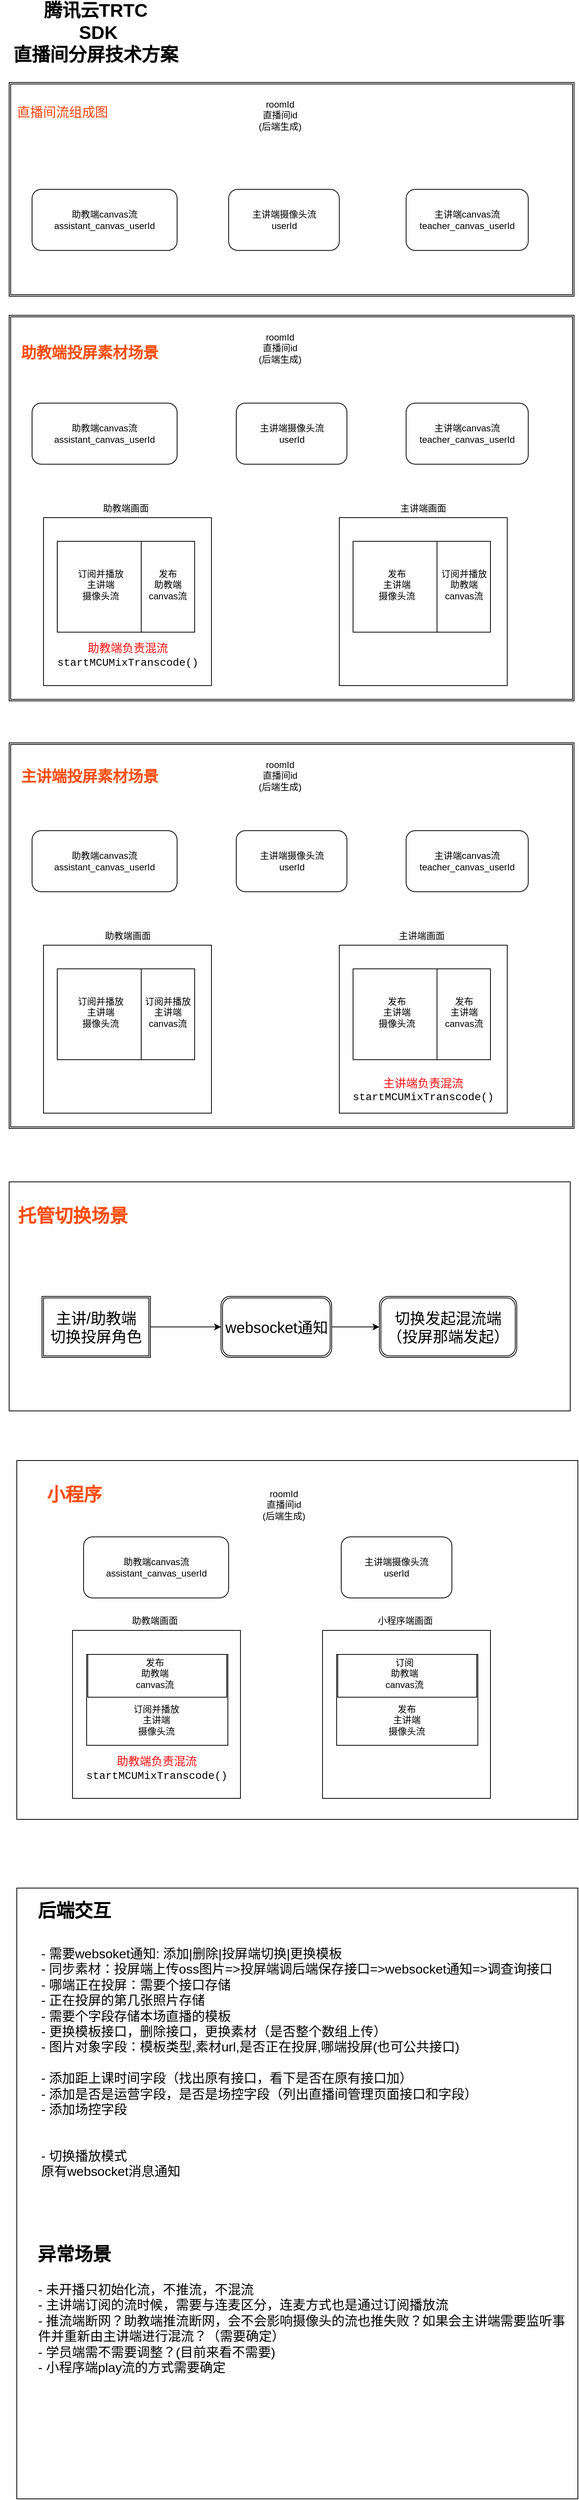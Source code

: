 <mxfile version="12.2.4" pages="1"><diagram id="udo6XF6BK5EzqH_dn90K" name="Page-1"><mxGraphModel dx="1107" dy="711" grid="1" gridSize="10" guides="1" tooltips="1" connect="1" arrows="1" fold="1" page="1" pageScale="1" pageWidth="850" pageHeight="1100" math="0" shadow="0"><root><mxCell id="0"/><mxCell id="1" parent="0"/><mxCell id="5" value="" style="shape=ext;double=1;rounded=0;whiteSpace=wrap;html=1;" parent="1" vertex="1"><mxGeometry x="20" y="115" width="740" height="280" as="geometry"/></mxCell><mxCell id="6" value="roomId&lt;br&gt;直播间id&lt;br&gt;(后端生成)" style="text;html=1;strokeColor=none;fillColor=none;align=center;verticalAlign=middle;whiteSpace=wrap;rounded=0;" parent="1" vertex="1"><mxGeometry x="270" y="110" width="210" height="95" as="geometry"/></mxCell><mxCell id="8" value="&lt;span&gt;助教端canvas流&lt;br&gt;assistant_canvas_userId&lt;/span&gt;" style="rounded=1;whiteSpace=wrap;html=1;" parent="1" vertex="1"><mxGeometry x="50" y="255" width="190" height="80" as="geometry"/></mxCell><mxCell id="9" value="主讲端摄像头流&lt;br&gt;userId" style="rounded=1;whiteSpace=wrap;html=1;" parent="1" vertex="1"><mxGeometry x="307.5" y="255" width="145" height="80" as="geometry"/></mxCell><mxCell id="10" value="主讲端canvas流&lt;br&gt;teacher_canvas_userId" style="rounded=1;whiteSpace=wrap;html=1;" parent="1" vertex="1"><mxGeometry x="540" y="255" width="160" height="80" as="geometry"/></mxCell><mxCell id="14" value="&lt;font color=&quot;#ff430a&quot; style=&quot;font-size: 17px&quot;&gt;直播间流组成图&lt;/font&gt;" style="text;html=1;strokeColor=none;fillColor=none;align=center;verticalAlign=middle;whiteSpace=wrap;rounded=0;" parent="1" vertex="1"><mxGeometry x="20" y="115" width="140" height="80" as="geometry"/></mxCell><mxCell id="18" value="" style="shape=ext;double=1;rounded=0;whiteSpace=wrap;html=1;" parent="1" vertex="1"><mxGeometry x="20" y="420" width="740" height="505" as="geometry"/></mxCell><mxCell id="19" value="roomId&lt;br&gt;直播间id&lt;br&gt;(后端生成)" style="text;html=1;strokeColor=none;fillColor=none;align=center;verticalAlign=middle;whiteSpace=wrap;rounded=0;" parent="1" vertex="1"><mxGeometry x="270" y="415" width="210" height="95" as="geometry"/></mxCell><mxCell id="20" value="&lt;span&gt;助教端canvas流&lt;br&gt;assistant_canvas_userId&lt;/span&gt;" style="rounded=1;whiteSpace=wrap;html=1;" parent="1" vertex="1"><mxGeometry x="50" y="535" width="190" height="80" as="geometry"/></mxCell><mxCell id="21" value="主讲端摄像头流&lt;br&gt;userId" style="rounded=1;whiteSpace=wrap;html=1;" parent="1" vertex="1"><mxGeometry x="317.5" y="535" width="145" height="80" as="geometry"/></mxCell><mxCell id="22" value="主讲端canvas流&lt;br&gt;teacher_canvas_userId" style="rounded=1;whiteSpace=wrap;html=1;" parent="1" vertex="1"><mxGeometry x="540" y="535" width="160" height="80" as="geometry"/></mxCell><mxCell id="25" value="助教端画面" style="text;html=1;strokeColor=none;fillColor=none;align=center;verticalAlign=middle;whiteSpace=wrap;rounded=0;" parent="1" vertex="1"><mxGeometry x="133" y="662.5" width="80" height="20" as="geometry"/></mxCell><mxCell id="24" value="" style="whiteSpace=wrap;html=1;aspect=fixed;direction=south;" parent="1" vertex="1"><mxGeometry x="65" y="685" width="220" height="220" as="geometry"/></mxCell><mxCell id="34" value="" style="rounded=0;whiteSpace=wrap;html=1;shadow=0;spacing=2;textOpacity=0;gradientColor=none;" parent="1" vertex="1"><mxGeometry x="83" y="716" width="180" height="119" as="geometry"/></mxCell><mxCell id="30" value="" style="rounded=0;whiteSpace=wrap;html=1;" parent="1" vertex="1"><mxGeometry x="193" y="716" width="70" height="119" as="geometry"/></mxCell><mxCell id="32" value="订阅并播放&lt;br&gt;主讲端&lt;br&gt;摄像头流" style="text;html=1;strokeColor=none;fillColor=none;align=center;verticalAlign=middle;whiteSpace=wrap;rounded=0;" parent="1" vertex="1"><mxGeometry x="100" y="743.5" width="80" height="59" as="geometry"/></mxCell><mxCell id="33" value="发布&lt;br&gt;助教端canvas流" style="text;html=1;strokeColor=none;fillColor=none;align=center;verticalAlign=middle;whiteSpace=wrap;rounded=0;horizontal=1;" parent="1" vertex="1"><mxGeometry x="193" y="751" width="70" height="44" as="geometry"/></mxCell><mxCell id="39" value="&lt;font color=&quot;#ff0f0f&quot; style=&quot;font-size: 15px&quot;&gt;助教端负责混流&lt;br&gt;&lt;/font&gt;&lt;span style=&quot;color: rgb(3 , 3 , 3) ; font-family: &amp;#34;consolas&amp;#34; , &amp;#34;courier new&amp;#34; , monospace ; font-size: 14px ; white-space: pre ; background-color: rgb(255 , 255 , 255)&quot;&gt;startMCUMixTranscode()&lt;/span&gt;&lt;font color=&quot;#ff0f0f&quot; style=&quot;font-size: 15px&quot;&gt;&lt;br&gt;&lt;/font&gt;" style="text;html=1;strokeColor=none;fillColor=none;align=center;verticalAlign=middle;whiteSpace=wrap;rounded=0;shadow=0;fontSize=15;" parent="1" vertex="1"><mxGeometry x="117.5" y="855" width="115" height="20" as="geometry"/></mxCell><mxCell id="40" value="主讲端画面" style="text;html=1;strokeColor=none;fillColor=none;align=center;verticalAlign=middle;whiteSpace=wrap;rounded=0;" parent="1" vertex="1"><mxGeometry x="529" y="662.5" width="67" height="20" as="geometry"/></mxCell><mxCell id="41" value="" style="whiteSpace=wrap;html=1;aspect=fixed;" parent="1" vertex="1"><mxGeometry x="452.5" y="685" width="220" height="220" as="geometry"/></mxCell><mxCell id="42" value="" style="rounded=0;whiteSpace=wrap;html=1;shadow=0;spacing=2;textOpacity=0;gradientColor=none;" parent="1" vertex="1"><mxGeometry x="470.5" y="716" width="180" height="119" as="geometry"/></mxCell><mxCell id="43" value="" style="rounded=0;whiteSpace=wrap;html=1;" parent="1" vertex="1"><mxGeometry x="580.5" y="716" width="70" height="119" as="geometry"/></mxCell><mxCell id="44" value="发布&lt;br&gt;主讲端&lt;br&gt;摄像头流" style="text;html=1;strokeColor=none;fillColor=none;align=center;verticalAlign=middle;whiteSpace=wrap;rounded=0;" parent="1" vertex="1"><mxGeometry x="487.5" y="743.5" width="80" height="59" as="geometry"/></mxCell><mxCell id="45" value="订阅并播放&lt;br&gt;助教端canvas流" style="text;html=1;strokeColor=none;fillColor=none;align=center;verticalAlign=middle;whiteSpace=wrap;rounded=0;horizontal=1;" parent="1" vertex="1"><mxGeometry x="580.5" y="751" width="70" height="44" as="geometry"/></mxCell><mxCell id="47" value="" style="shape=ext;double=1;rounded=0;whiteSpace=wrap;html=1;" parent="1" vertex="1"><mxGeometry x="20" y="980" width="740" height="505" as="geometry"/></mxCell><mxCell id="48" value="roomId&lt;br&gt;直播间id&lt;br&gt;(后端生成)" style="text;html=1;strokeColor=none;fillColor=none;align=center;verticalAlign=middle;whiteSpace=wrap;rounded=0;" parent="1" vertex="1"><mxGeometry x="270" y="975" width="210" height="95" as="geometry"/></mxCell><mxCell id="49" value="&lt;span&gt;助教端canvas流&lt;br&gt;assistant_canvas_userId&lt;/span&gt;" style="rounded=1;whiteSpace=wrap;html=1;" parent="1" vertex="1"><mxGeometry x="50" y="1095" width="190" height="80" as="geometry"/></mxCell><mxCell id="50" value="主讲端摄像头流&lt;br&gt;userId" style="rounded=1;whiteSpace=wrap;html=1;" parent="1" vertex="1"><mxGeometry x="317.5" y="1095" width="145" height="80" as="geometry"/></mxCell><mxCell id="51" value="主讲端canvas流&lt;br&gt;teacher_canvas_userId" style="rounded=1;whiteSpace=wrap;html=1;" parent="1" vertex="1"><mxGeometry x="540" y="1095" width="160" height="80" as="geometry"/></mxCell><mxCell id="53" value="助教端画面" style="text;html=1;strokeColor=none;fillColor=none;align=center;verticalAlign=middle;whiteSpace=wrap;rounded=0;" parent="1" vertex="1"><mxGeometry x="142.5" y="1222.5" width="65" height="20" as="geometry"/></mxCell><mxCell id="54" value="" style="whiteSpace=wrap;html=1;aspect=fixed;" parent="1" vertex="1"><mxGeometry x="65" y="1245" width="220" height="220" as="geometry"/></mxCell><mxCell id="55" value="" style="rounded=0;whiteSpace=wrap;html=1;shadow=0;spacing=2;textOpacity=0;gradientColor=none;" parent="1" vertex="1"><mxGeometry x="83" y="1276" width="180" height="119" as="geometry"/></mxCell><mxCell id="56" value="" style="rounded=0;whiteSpace=wrap;html=1;" parent="1" vertex="1"><mxGeometry x="193" y="1276" width="70" height="119" as="geometry"/></mxCell><mxCell id="57" value="订阅并播放&lt;br&gt;主讲端&lt;br&gt;摄像头流" style="text;html=1;strokeColor=none;fillColor=none;align=center;verticalAlign=middle;whiteSpace=wrap;rounded=0;" parent="1" vertex="1"><mxGeometry x="100" y="1303.5" width="80" height="59" as="geometry"/></mxCell><mxCell id="58" value="订阅并播放&lt;br&gt;主讲端&lt;br&gt;canvas流" style="text;html=1;strokeColor=none;fillColor=none;align=center;verticalAlign=middle;whiteSpace=wrap;rounded=0;horizontal=1;" parent="1" vertex="1"><mxGeometry x="193" y="1311" width="70" height="44" as="geometry"/></mxCell><mxCell id="60" value="主讲端画面" style="text;html=1;strokeColor=none;fillColor=none;align=center;verticalAlign=middle;whiteSpace=wrap;rounded=0;" parent="1" vertex="1"><mxGeometry x="527" y="1222.5" width="67" height="20" as="geometry"/></mxCell><mxCell id="61" value="" style="whiteSpace=wrap;html=1;aspect=fixed;" parent="1" vertex="1"><mxGeometry x="452.5" y="1245" width="220" height="220" as="geometry"/></mxCell><mxCell id="62" value="" style="rounded=0;whiteSpace=wrap;html=1;shadow=0;spacing=2;textOpacity=0;gradientColor=none;" parent="1" vertex="1"><mxGeometry x="470.5" y="1276" width="180" height="119" as="geometry"/></mxCell><mxCell id="63" value="" style="rounded=0;whiteSpace=wrap;html=1;" parent="1" vertex="1"><mxGeometry x="580.5" y="1276" width="70" height="119" as="geometry"/></mxCell><mxCell id="64" value="发布&lt;br&gt;主讲端&lt;br&gt;摄像头流" style="text;html=1;strokeColor=none;fillColor=none;align=center;verticalAlign=middle;whiteSpace=wrap;rounded=0;" parent="1" vertex="1"><mxGeometry x="487.5" y="1303.5" width="80" height="59" as="geometry"/></mxCell><mxCell id="65" value="发布&lt;br&gt;主讲端&lt;br&gt;canvas流" style="text;html=1;strokeColor=none;fillColor=none;align=center;verticalAlign=middle;whiteSpace=wrap;rounded=0;horizontal=1;" parent="1" vertex="1"><mxGeometry x="580.5" y="1311" width="70" height="44" as="geometry"/></mxCell><mxCell id="59" value="&lt;font color=&quot;#ff0f0f&quot; style=&quot;font-size: 15px ; background-color: rgb(255 , 255 , 255)&quot;&gt;主讲端负责混流&lt;br&gt;&lt;/font&gt;&lt;div style=&quot;font-family: &amp;#34;consolas&amp;#34; , &amp;#34;courier new&amp;#34; , monospace ; font-size: 14px ; line-height: 19px ; white-space: pre&quot;&gt;&lt;span style=&quot;background-color: rgb(255 , 255 , 255)&quot;&gt;&lt;font color=&quot;#030303&quot;&gt;startMCUMixTranscode()&lt;/font&gt;&lt;/span&gt;&lt;/div&gt;" style="text;html=1;strokeColor=none;fillColor=none;align=center;verticalAlign=middle;whiteSpace=wrap;rounded=0;shadow=0;fontSize=15;" parent="1" vertex="1"><mxGeometry x="505" y="1425" width="115" height="20" as="geometry"/></mxCell><mxCell id="67" value="" style="rounded=0;whiteSpace=wrap;html=1;shadow=0;fillColor=none;gradientColor=none;fontSize=15;" parent="1" vertex="1"><mxGeometry x="20" y="1555" width="735" height="300" as="geometry"/></mxCell><mxCell id="71" value="托管切换场景" style="text;strokeColor=none;fillColor=none;html=1;fontSize=24;fontStyle=1;verticalAlign=middle;align=center;rounded=0;shadow=0;fontColor=#FF4D0D;" parent="1" vertex="1"><mxGeometry x="20" y="1555" width="165" height="90" as="geometry"/></mxCell><mxCell id="72" value="主讲端投屏素材场景" style="text;strokeColor=none;fillColor=none;html=1;fontSize=20;fontStyle=1;verticalAlign=middle;align=center;rounded=0;shadow=0;fontColor=#FF4D0D;" parent="1" vertex="1"><mxGeometry x="20" y="980" width="210" height="85" as="geometry"/></mxCell><mxCell id="73" value="助教端投屏素材场景" style="text;strokeColor=none;fillColor=none;html=1;fontSize=20;fontStyle=1;verticalAlign=middle;align=center;rounded=0;shadow=0;fontColor=#FF4D0D;" parent="1" vertex="1"><mxGeometry x="20" y="425" width="210" height="85" as="geometry"/></mxCell><mxCell id="79" style="edgeStyle=orthogonalEdgeStyle;rounded=0;orthogonalLoop=1;jettySize=auto;html=1;exitX=1;exitY=0.5;exitDx=0;exitDy=0;entryX=0;entryY=0.5;entryDx=0;entryDy=0;fontSize=20;fontColor=#030303;" parent="1" source="75" target="78" edge="1"><mxGeometry relative="1" as="geometry"/></mxCell><mxCell id="75" value="&lt;font color=&quot;#030303&quot;&gt;websocket通知&lt;/font&gt;" style="shape=ext;double=1;rounded=1;whiteSpace=wrap;html=1;shadow=0;fillColor=none;gradientColor=none;fontSize=20;fontColor=#FF4D0D;" parent="1" vertex="1"><mxGeometry x="297.5" y="1705" width="145" height="80" as="geometry"/></mxCell><mxCell id="77" style="edgeStyle=orthogonalEdgeStyle;rounded=0;orthogonalLoop=1;jettySize=auto;html=1;exitX=1;exitY=0.5;exitDx=0;exitDy=0;entryX=0;entryY=0.5;entryDx=0;entryDy=0;fontSize=20;fontColor=#030303;" parent="1" source="76" target="75" edge="1"><mxGeometry relative="1" as="geometry"/></mxCell><mxCell id="76" value="&lt;span&gt;主讲/助教端&lt;br&gt;切换投屏角色&lt;/span&gt;" style="shape=ext;double=1;rounded=0;whiteSpace=wrap;html=1;shadow=0;fillColor=none;gradientColor=none;fontSize=20;fontColor=#030303;" parent="1" vertex="1"><mxGeometry x="63" y="1705" width="142" height="80" as="geometry"/></mxCell><mxCell id="78" value="&lt;font color=&quot;#030303&quot;&gt;切换发起混流端&lt;br&gt;（投屏那端发起）&lt;br&gt;&lt;/font&gt;" style="shape=ext;double=1;rounded=1;whiteSpace=wrap;html=1;shadow=0;fillColor=none;gradientColor=none;fontSize=20;fontColor=#FF4D0D;" parent="1" vertex="1"><mxGeometry x="505" y="1705" width="180" height="80" as="geometry"/></mxCell><mxCell id="80" value="腾讯云TRTC&lt;br&gt;&amp;nbsp;SDK&lt;br&gt;直播间分屏技术方案" style="text;strokeColor=none;fillColor=none;html=1;fontSize=24;fontStyle=1;verticalAlign=middle;align=center;" parent="1" vertex="1"><mxGeometry x="8" y="10" width="250" height="80" as="geometry"/></mxCell><mxCell id="83" value="" style="rounded=0;whiteSpace=wrap;html=1;" parent="1" vertex="1"><mxGeometry x="30" y="2480" width="735" height="800" as="geometry"/></mxCell><mxCell id="85" value="后端交互" style="text;strokeColor=none;fillColor=none;html=1;fontSize=24;fontStyle=1;verticalAlign=middle;align=center;" parent="1" vertex="1"><mxGeometry x="55" y="2490" width="100" height="40" as="geometry"/></mxCell><mxCell id="86" value="&lt;font style=&quot;font-size: 17px&quot;&gt;- 需要websoket通知: 添加|删除|投屏端切换|更换模板&lt;br&gt;- 同步素材：投屏端上传oss图片=&amp;gt;投屏端调后端保存接口=&amp;gt;websocket通知=&amp;gt;调查询接口&lt;br&gt;- 哪端正在投屏：需要个接口存储&lt;br&gt;- 正在投屏的第几张照片存储&lt;br&gt;- 需要个字段存储本场直播的模板&lt;br&gt;- 更换模板接口，删除接口，更换素材（是否整个数组上传）&lt;br&gt;- 图片对象字段：模板类型,素材url,是否正在投屏,哪端投屏(也可公共接口)&lt;br&gt;&lt;br&gt;- 添加距上课时间字段（找出原有接口，看下是否在原有接口加）&lt;br&gt;- 添加是否是运营字段，是否是场控字段（列出直播间管理页面接口和字段）&lt;br&gt;- 添加场控字段&lt;br&gt;&lt;br&gt;&lt;br&gt;- 切换播放模式&lt;br&gt;原有websocket消息通知&lt;br&gt;&lt;br&gt;&lt;br&gt;&lt;/font&gt;" style="text;html=1;strokeColor=none;fillColor=none;align=left;verticalAlign=top;whiteSpace=wrap;rounded=0;" parent="1" vertex="1"><mxGeometry x="60" y="2550" width="705" height="370" as="geometry"/></mxCell><mxCell id="90" value="&lt;font style=&quot;font-size: 17px&quot;&gt;- 未开播只初始化流，不推流，不混流&lt;br&gt;- 主讲端订阅的流时候，需要与连麦区分，连麦方式也是通过订阅播放流&lt;br&gt;- 推流端断网？助教端推流断网，会不会影响摄像头的流也推失败？如果会主讲端需要监听事件并重新由主讲端进行混流？（需要确定）&lt;br&gt;- 学员端需不需要调整？(目前来看不需要)&lt;br&gt;- 小程序端play流的方式需要确定&lt;br&gt;&lt;br&gt;&lt;/font&gt;" style="text;html=1;strokeColor=none;fillColor=none;align=left;verticalAlign=top;whiteSpace=wrap;rounded=0;" parent="1" vertex="1"><mxGeometry x="56" y="2990" width="703" height="150" as="geometry"/></mxCell><mxCell id="91" value="异常场景" style="text;strokeColor=none;fillColor=none;html=1;fontSize=24;fontStyle=1;verticalAlign=middle;align=center;" parent="1" vertex="1"><mxGeometry x="55" y="2940" width="100" height="40" as="geometry"/></mxCell><mxCell id="94" value="" style="rounded=0;whiteSpace=wrap;html=1;" parent="1" vertex="1"><mxGeometry x="30" y="1920" width="735" height="470" as="geometry"/></mxCell><mxCell id="101" value="&lt;span&gt;助教端canvas流&lt;br&gt;assistant_canvas_userId&lt;/span&gt;" style="rounded=1;whiteSpace=wrap;html=1;" parent="1" vertex="1"><mxGeometry x="117.5" y="2020" width="190" height="80" as="geometry"/></mxCell><mxCell id="102" value="小程序" style="text;strokeColor=none;fillColor=none;html=1;fontSize=24;fontStyle=1;verticalAlign=middle;align=center;rounded=0;shadow=0;fontColor=#FF4D0D;" parent="1" vertex="1"><mxGeometry x="22.5" y="1920" width="165" height="90" as="geometry"/></mxCell><mxCell id="103" value="主讲端摄像头流&lt;br&gt;userId" style="rounded=1;whiteSpace=wrap;html=1;" parent="1" vertex="1"><mxGeometry x="455" y="2020" width="145" height="80" as="geometry"/></mxCell><mxCell id="105" value="roomId&lt;br&gt;直播间id&lt;br&gt;(后端生成)" style="text;html=1;strokeColor=none;fillColor=none;align=center;verticalAlign=middle;whiteSpace=wrap;rounded=0;" parent="1" vertex="1"><mxGeometry x="275" y="1930" width="210" height="95" as="geometry"/></mxCell><mxCell id="106" value="助教端画面" style="text;html=1;strokeColor=none;fillColor=none;align=center;verticalAlign=middle;whiteSpace=wrap;rounded=0;" vertex="1" parent="1"><mxGeometry x="171" y="2120" width="80" height="20" as="geometry"/></mxCell><mxCell id="107" value="" style="whiteSpace=wrap;html=1;aspect=fixed;direction=south;" vertex="1" parent="1"><mxGeometry x="103" y="2142.5" width="220" height="220" as="geometry"/></mxCell><mxCell id="108" value="" style="rounded=0;whiteSpace=wrap;html=1;shadow=0;spacing=2;textOpacity=0;gradientColor=none;" vertex="1" parent="1"><mxGeometry x="121.5" y="2174" width="185" height="119" as="geometry"/></mxCell><mxCell id="109" value="" style="rounded=0;whiteSpace=wrap;html=1;" vertex="1" parent="1"><mxGeometry x="123" y="2174" width="182" height="56" as="geometry"/></mxCell><mxCell id="110" value="订阅并播放&lt;br&gt;主讲端&lt;br&gt;摄像头流" style="text;html=1;strokeColor=none;fillColor=none;align=center;verticalAlign=middle;whiteSpace=wrap;rounded=0;" vertex="1" parent="1"><mxGeometry x="173" y="2230" width="80" height="59" as="geometry"/></mxCell><mxCell id="111" value="发布&lt;br&gt;助教端canvas流" style="text;html=1;strokeColor=none;fillColor=none;align=center;verticalAlign=middle;whiteSpace=wrap;rounded=0;horizontal=1;" vertex="1" parent="1"><mxGeometry x="175.5" y="2174" width="70" height="50" as="geometry"/></mxCell><mxCell id="112" value="&lt;font color=&quot;#ff0f0f&quot; style=&quot;font-size: 15px&quot;&gt;助教端负责混流&lt;br&gt;&lt;/font&gt;&lt;span style=&quot;color: rgb(3 , 3 , 3) ; font-family: &amp;#34;consolas&amp;#34; , &amp;#34;courier new&amp;#34; , monospace ; font-size: 14px ; white-space: pre ; background-color: rgb(255 , 255 , 255)&quot;&gt;startMCUMixTranscode()&lt;/span&gt;&lt;font color=&quot;#ff0f0f&quot; style=&quot;font-size: 15px&quot;&gt;&lt;br&gt;&lt;/font&gt;" style="text;html=1;strokeColor=none;fillColor=none;align=center;verticalAlign=middle;whiteSpace=wrap;rounded=0;shadow=0;fontSize=15;" vertex="1" parent="1"><mxGeometry x="155.5" y="2312.5" width="115" height="20" as="geometry"/></mxCell><mxCell id="134" value="小程序端画面" style="text;html=1;strokeColor=none;fillColor=none;align=center;verticalAlign=middle;whiteSpace=wrap;rounded=0;" vertex="1" parent="1"><mxGeometry x="498.5" y="2120" width="80" height="20" as="geometry"/></mxCell><mxCell id="135" value="" style="whiteSpace=wrap;html=1;aspect=fixed;direction=south;" vertex="1" parent="1"><mxGeometry x="430.5" y="2142.5" width="220" height="220" as="geometry"/></mxCell><mxCell id="136" value="" style="rounded=0;whiteSpace=wrap;html=1;shadow=0;spacing=2;textOpacity=0;gradientColor=none;" vertex="1" parent="1"><mxGeometry x="449" y="2174" width="185" height="119" as="geometry"/></mxCell><mxCell id="137" value="" style="rounded=0;whiteSpace=wrap;html=1;" vertex="1" parent="1"><mxGeometry x="450.5" y="2174" width="182" height="56" as="geometry"/></mxCell><mxCell id="138" value="发布&lt;br&gt;主讲端&lt;br&gt;摄像头流" style="text;html=1;strokeColor=none;fillColor=none;align=center;verticalAlign=middle;whiteSpace=wrap;rounded=0;" vertex="1" parent="1"><mxGeometry x="500.5" y="2230" width="80" height="59" as="geometry"/></mxCell><mxCell id="139" value="订阅&lt;br&gt;助教端canvas流" style="text;html=1;strokeColor=none;fillColor=none;align=center;verticalAlign=middle;whiteSpace=wrap;rounded=0;horizontal=1;" vertex="1" parent="1"><mxGeometry x="503" y="2174" width="70" height="50" as="geometry"/></mxCell></root></mxGraphModel></diagram></mxfile>